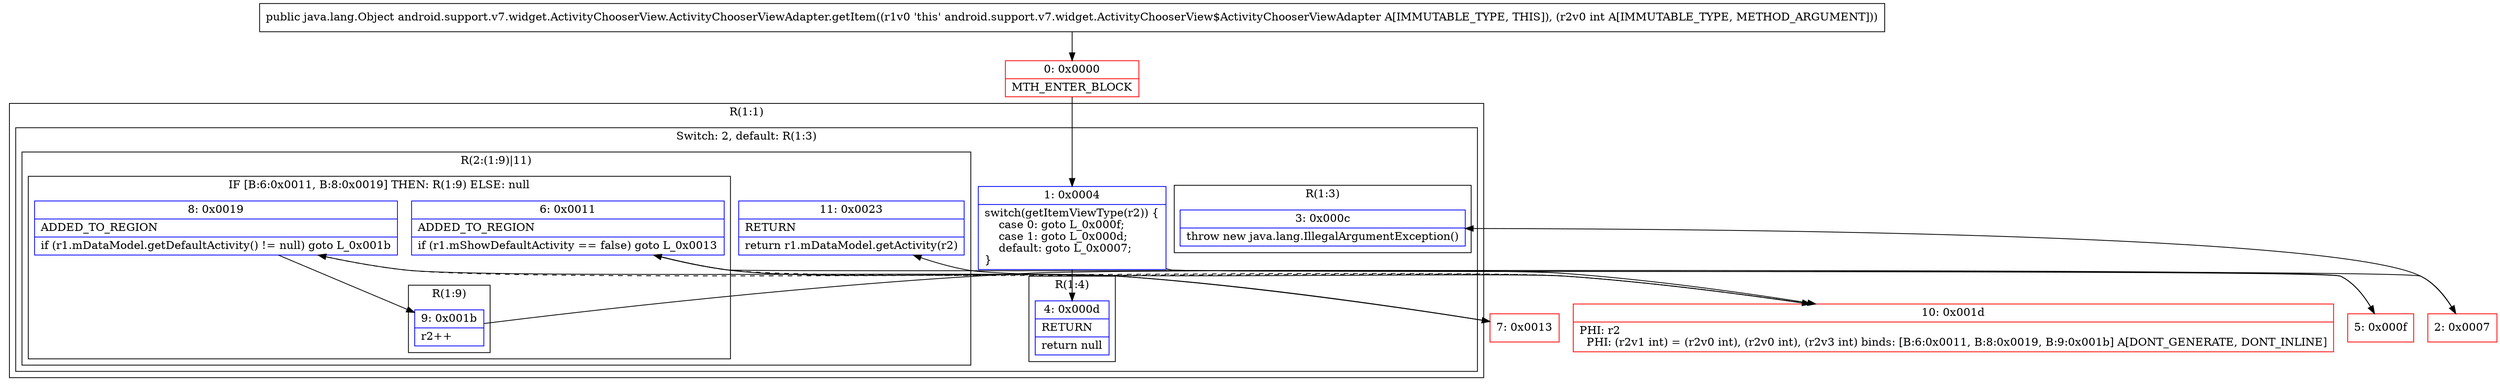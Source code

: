 digraph "CFG forandroid.support.v7.widget.ActivityChooserView.ActivityChooserViewAdapter.getItem(I)Ljava\/lang\/Object;" {
subgraph cluster_Region_1961482004 {
label = "R(1:1)";
node [shape=record,color=blue];
subgraph cluster_SwitchRegion_1889409639 {
label = "Switch: 2, default: R(1:3)";
node [shape=record,color=blue];
Node_1 [shape=record,label="{1\:\ 0x0004|switch(getItemViewType(r2)) \{\l    case 0: goto L_0x000f;\l    case 1: goto L_0x000d;\l    default: goto L_0x0007;\l\}\l}"];
subgraph cluster_Region_481022746 {
label = "R(2:(1:9)|11)";
node [shape=record,color=blue];
subgraph cluster_IfRegion_882726066 {
label = "IF [B:6:0x0011, B:8:0x0019] THEN: R(1:9) ELSE: null";
node [shape=record,color=blue];
Node_6 [shape=record,label="{6\:\ 0x0011|ADDED_TO_REGION\l|if (r1.mShowDefaultActivity == false) goto L_0x0013\l}"];
Node_8 [shape=record,label="{8\:\ 0x0019|ADDED_TO_REGION\l|if (r1.mDataModel.getDefaultActivity() != null) goto L_0x001b\l}"];
subgraph cluster_Region_242639938 {
label = "R(1:9)";
node [shape=record,color=blue];
Node_9 [shape=record,label="{9\:\ 0x001b|r2++\l}"];
}
}
Node_11 [shape=record,label="{11\:\ 0x0023|RETURN\l|return r1.mDataModel.getActivity(r2)\l}"];
}
subgraph cluster_Region_238750409 {
label = "R(1:4)";
node [shape=record,color=blue];
Node_4 [shape=record,label="{4\:\ 0x000d|RETURN\l|return null\l}"];
}
subgraph cluster_Region_1279933207 {
label = "R(1:3)";
node [shape=record,color=blue];
Node_3 [shape=record,label="{3\:\ 0x000c|throw new java.lang.IllegalArgumentException()\l}"];
}
}
}
Node_0 [shape=record,color=red,label="{0\:\ 0x0000|MTH_ENTER_BLOCK\l}"];
Node_2 [shape=record,color=red,label="{2\:\ 0x0007}"];
Node_5 [shape=record,color=red,label="{5\:\ 0x000f}"];
Node_7 [shape=record,color=red,label="{7\:\ 0x0013}"];
Node_10 [shape=record,color=red,label="{10\:\ 0x001d|PHI: r2 \l  PHI: (r2v1 int) = (r2v0 int), (r2v0 int), (r2v3 int) binds: [B:6:0x0011, B:8:0x0019, B:9:0x001b] A[DONT_GENERATE, DONT_INLINE]\l}"];
MethodNode[shape=record,label="{public java.lang.Object android.support.v7.widget.ActivityChooserView.ActivityChooserViewAdapter.getItem((r1v0 'this' android.support.v7.widget.ActivityChooserView$ActivityChooserViewAdapter A[IMMUTABLE_TYPE, THIS]), (r2v0 int A[IMMUTABLE_TYPE, METHOD_ARGUMENT])) }"];
MethodNode -> Node_0;
Node_1 -> Node_2;
Node_1 -> Node_4;
Node_1 -> Node_5;
Node_6 -> Node_7;
Node_6 -> Node_10[style=dashed];
Node_8 -> Node_9;
Node_8 -> Node_10[style=dashed];
Node_9 -> Node_10;
Node_0 -> Node_1;
Node_2 -> Node_3;
Node_5 -> Node_6;
Node_7 -> Node_8;
Node_10 -> Node_11;
}

